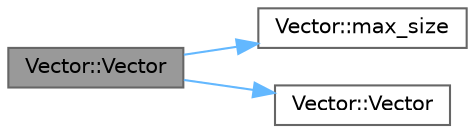 digraph "Vector::Vector"
{
 // LATEX_PDF_SIZE
  bgcolor="transparent";
  edge [fontname=Helvetica,fontsize=10,labelfontname=Helvetica,labelfontsize=10];
  node [fontname=Helvetica,fontsize=10,shape=box,height=0.2,width=0.4];
  rankdir="LR";
  Node1 [id="Node000001",label="Vector::Vector",height=0.2,width=0.4,color="gray40", fillcolor="grey60", style="filled", fontcolor="black",tooltip=" "];
  Node1 -> Node2 [id="edge1_Node000001_Node000002",color="steelblue1",style="solid",tooltip=" "];
  Node2 [id="Node000002",label="Vector::max_size",height=0.2,width=0.4,color="grey40", fillcolor="white", style="filled",URL="$class_vector.html#a0dd08b19542784280ebc1fcbb109db99",tooltip=" "];
  Node1 -> Node3 [id="edge2_Node000001_Node000003",color="steelblue1",style="solid",tooltip=" "];
  Node3 [id="Node000003",label="Vector::Vector",height=0.2,width=0.4,color="grey40", fillcolor="white", style="filled",URL="$class_vector.html#a40598c609d66e7f15c4498663d3d89cd",tooltip=" "];
}
